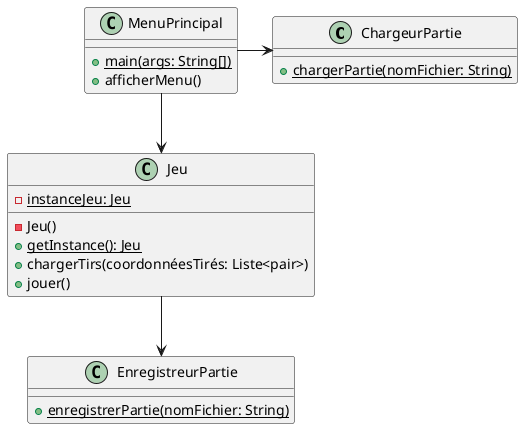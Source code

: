 @startuml

class ChargeurPartie {
    + {static} chargerPartie(nomFichier: String)
}

class EnregistreurPartie {
    + {static} enregistrerPartie(nomFichier: String)
}

class MenuPrincipal{
    + {static} main(args: String[])
    + afficherMenu()
}

class Jeu {
    - {static} instanceJeu: Jeu
    - Jeu()
    + {static} getInstance(): Jeu
    + chargerTirs(coordonnéesTirés: Liste<pair>)
    + jouer()
}

MenuPrincipal -> ChargeurPartie
MenuPrincipal --> Jeu
Jeu --> EnregistreurPartie

@enduml